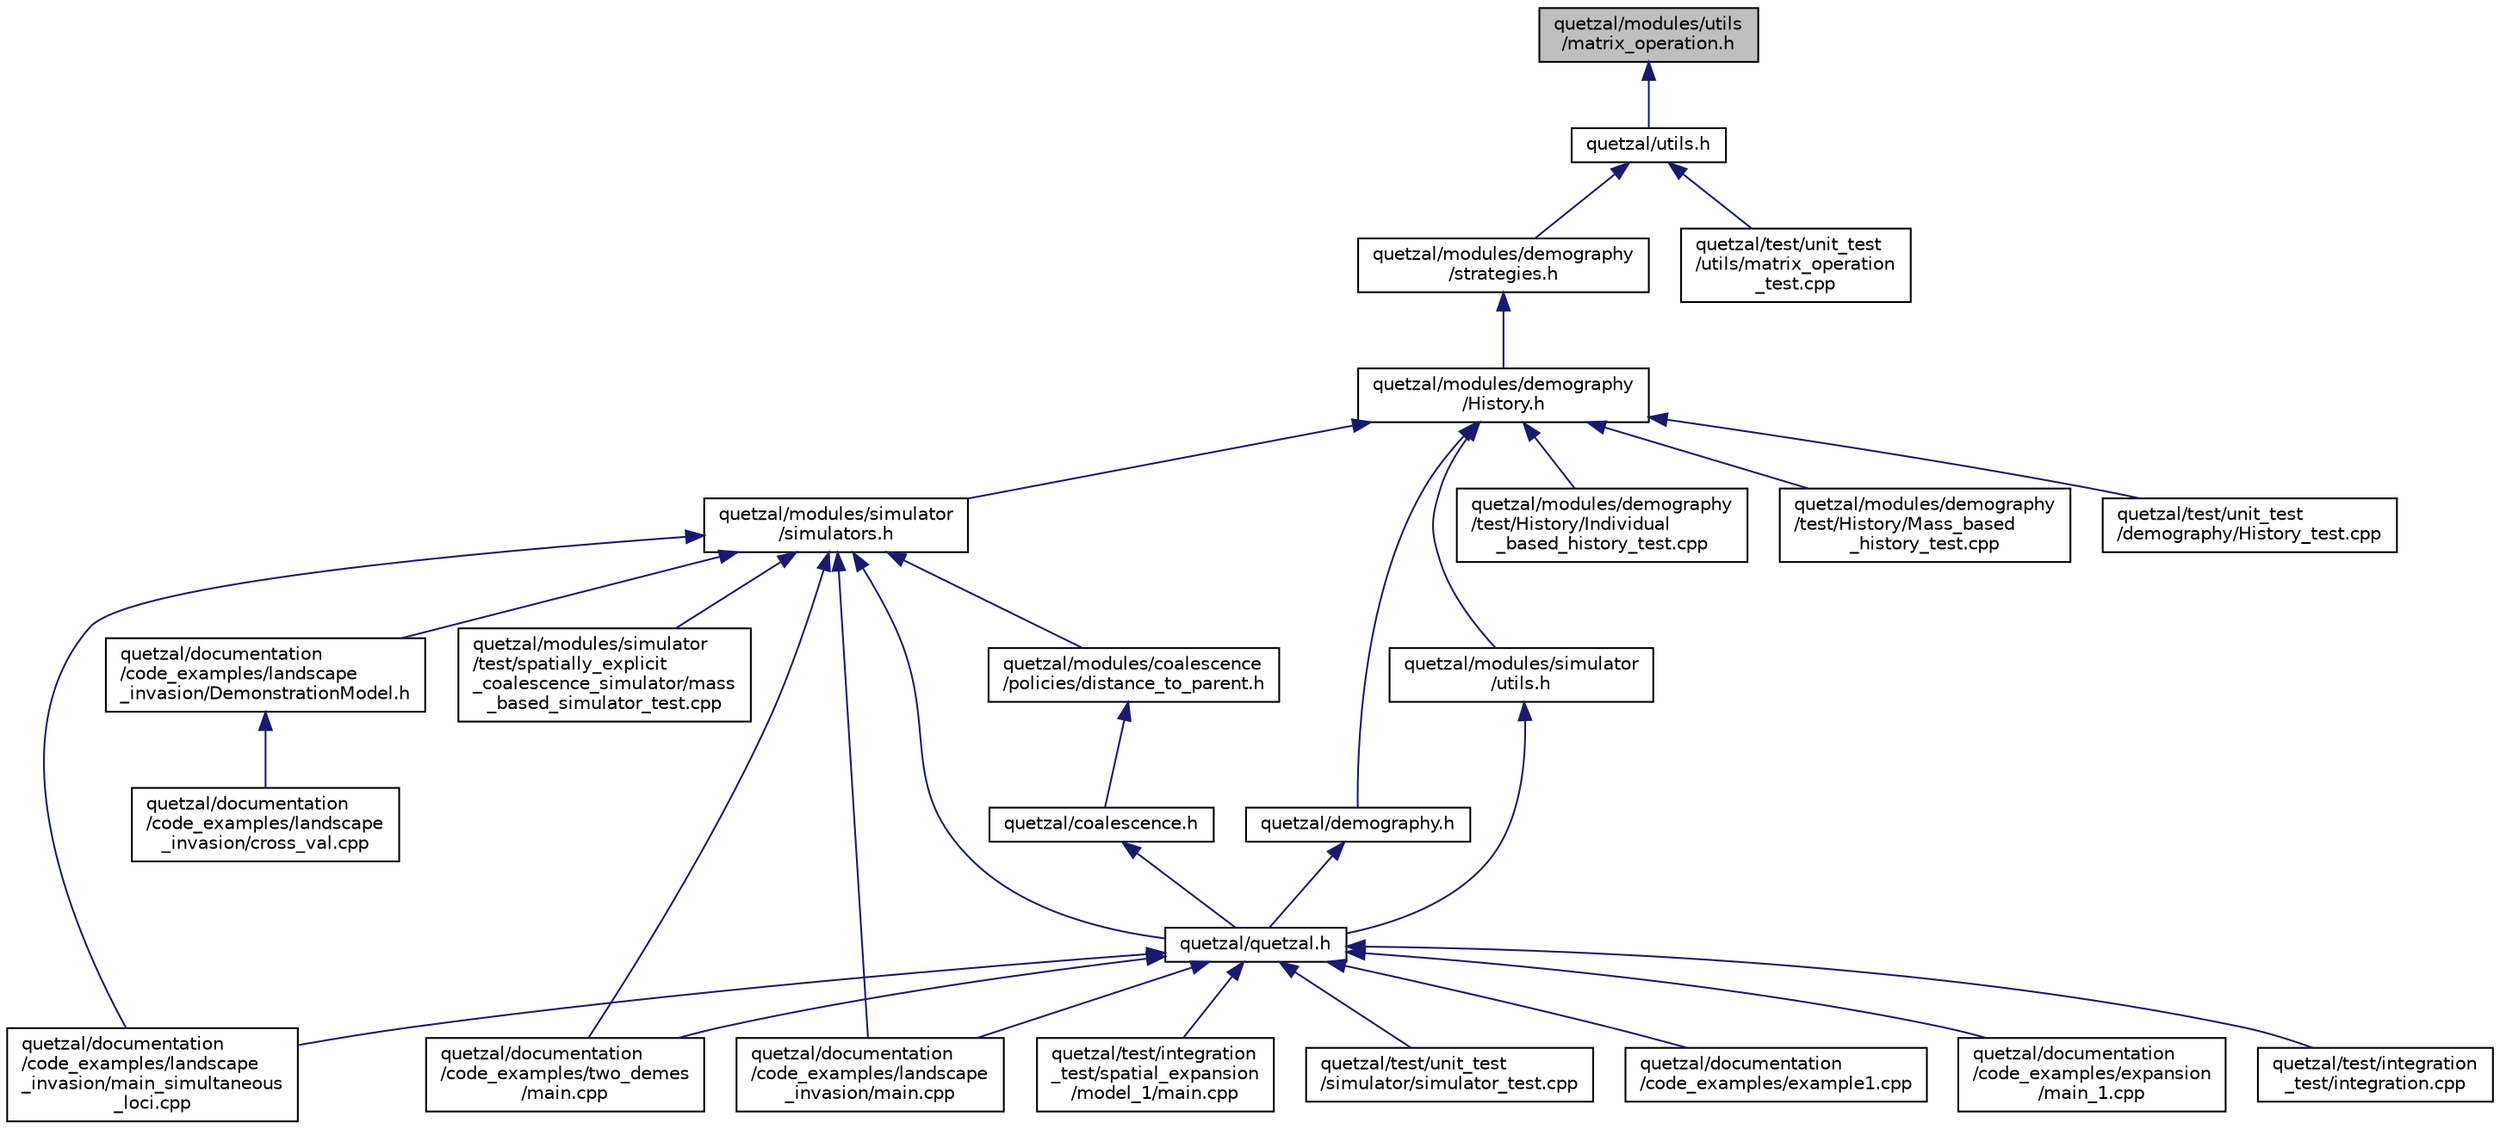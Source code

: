 digraph "quetzal/modules/utils/matrix_operation.h"
{
 // LATEX_PDF_SIZE
  edge [fontname="Helvetica",fontsize="10",labelfontname="Helvetica",labelfontsize="10"];
  node [fontname="Helvetica",fontsize="10",shape=record];
  Node6 [label="quetzal/modules/utils\l/matrix_operation.h",height=0.2,width=0.4,color="black", fillcolor="grey75", style="filled", fontcolor="black",tooltip=" "];
  Node6 -> Node7 [dir="back",color="midnightblue",fontsize="10",style="solid",fontname="Helvetica"];
  Node7 [label="quetzal/utils.h",height=0.2,width=0.4,color="black", fillcolor="white", style="filled",URL="$utils_8h.html",tooltip=" "];
  Node7 -> Node8 [dir="back",color="midnightblue",fontsize="10",style="solid",fontname="Helvetica"];
  Node8 [label="quetzal/modules/demography\l/strategies.h",height=0.2,width=0.4,color="black", fillcolor="white", style="filled",URL="$strategies_8h.html",tooltip=" "];
  Node8 -> Node9 [dir="back",color="midnightblue",fontsize="10",style="solid",fontname="Helvetica"];
  Node9 [label="quetzal/modules/demography\l/History.h",height=0.2,width=0.4,color="black", fillcolor="white", style="filled",URL="$_history_8h.html",tooltip=" "];
  Node9 -> Node10 [dir="back",color="midnightblue",fontsize="10",style="solid",fontname="Helvetica"];
  Node10 [label="quetzal/modules/simulator\l/simulators.h",height=0.2,width=0.4,color="black", fillcolor="white", style="filled",URL="$simulators_8h.html",tooltip=" "];
  Node10 -> Node11 [dir="back",color="midnightblue",fontsize="10",style="solid",fontname="Helvetica"];
  Node11 [label="quetzal/modules/coalescence\l/policies/distance_to_parent.h",height=0.2,width=0.4,color="black", fillcolor="white", style="filled",URL="$distance__to__parent_8h.html",tooltip=" "];
  Node11 -> Node12 [dir="back",color="midnightblue",fontsize="10",style="solid",fontname="Helvetica"];
  Node12 [label="quetzal/coalescence.h",height=0.2,width=0.4,color="black", fillcolor="white", style="filled",URL="$coalescence_8h.html",tooltip=" "];
  Node12 -> Node13 [dir="back",color="midnightblue",fontsize="10",style="solid",fontname="Helvetica"];
  Node13 [label="quetzal/quetzal.h",height=0.2,width=0.4,color="black", fillcolor="white", style="filled",URL="$quetzal_8h.html",tooltip=" "];
  Node13 -> Node14 [dir="back",color="midnightblue",fontsize="10",style="solid",fontname="Helvetica"];
  Node14 [label="quetzal/documentation\l/code_examples/example1.cpp",height=0.2,width=0.4,color="black", fillcolor="white", style="filled",URL="$example1_8cpp.html",tooltip=" "];
  Node13 -> Node15 [dir="back",color="midnightblue",fontsize="10",style="solid",fontname="Helvetica"];
  Node15 [label="quetzal/documentation\l/code_examples/expansion\l/main_1.cpp",height=0.2,width=0.4,color="black", fillcolor="white", style="filled",URL="$main__1_8cpp.html",tooltip=" "];
  Node13 -> Node16 [dir="back",color="midnightblue",fontsize="10",style="solid",fontname="Helvetica"];
  Node16 [label="quetzal/documentation\l/code_examples/landscape\l_invasion/main.cpp",height=0.2,width=0.4,color="black", fillcolor="white", style="filled",URL="$documentation_2code__examples_2landscape__invasion_2main_8cpp.html",tooltip=" "];
  Node13 -> Node17 [dir="back",color="midnightblue",fontsize="10",style="solid",fontname="Helvetica"];
  Node17 [label="quetzal/documentation\l/code_examples/landscape\l_invasion/main_simultaneous\l_loci.cpp",height=0.2,width=0.4,color="black", fillcolor="white", style="filled",URL="$main__simultaneous__loci_8cpp.html",tooltip=" "];
  Node13 -> Node18 [dir="back",color="midnightblue",fontsize="10",style="solid",fontname="Helvetica"];
  Node18 [label="quetzal/documentation\l/code_examples/two_demes\l/main.cpp",height=0.2,width=0.4,color="black", fillcolor="white", style="filled",URL="$documentation_2code__examples_2two__demes_2main_8cpp.html",tooltip=" "];
  Node13 -> Node19 [dir="back",color="midnightblue",fontsize="10",style="solid",fontname="Helvetica"];
  Node19 [label="quetzal/test/integration\l_test/integration.cpp",height=0.2,width=0.4,color="black", fillcolor="white", style="filled",URL="$integration_8cpp.html",tooltip=" "];
  Node13 -> Node20 [dir="back",color="midnightblue",fontsize="10",style="solid",fontname="Helvetica"];
  Node20 [label="quetzal/test/integration\l_test/spatial_expansion\l/model_1/main.cpp",height=0.2,width=0.4,color="black", fillcolor="white", style="filled",URL="$test_2integration__test_2spatial__expansion_2model__1_2main_8cpp.html",tooltip=" "];
  Node13 -> Node21 [dir="back",color="midnightblue",fontsize="10",style="solid",fontname="Helvetica"];
  Node21 [label="quetzal/test/unit_test\l/simulator/simulator_test.cpp",height=0.2,width=0.4,color="black", fillcolor="white", style="filled",URL="$simulator__test_8cpp.html",tooltip=" "];
  Node10 -> Node13 [dir="back",color="midnightblue",fontsize="10",style="solid",fontname="Helvetica"];
  Node10 -> Node22 [dir="back",color="midnightblue",fontsize="10",style="solid",fontname="Helvetica"];
  Node22 [label="quetzal/documentation\l/code_examples/landscape\l_invasion/DemonstrationModel.h",height=0.2,width=0.4,color="black", fillcolor="white", style="filled",URL="$_demonstration_model_8h.html",tooltip=" "];
  Node22 -> Node23 [dir="back",color="midnightblue",fontsize="10",style="solid",fontname="Helvetica"];
  Node23 [label="quetzal/documentation\l/code_examples/landscape\l_invasion/cross_val.cpp",height=0.2,width=0.4,color="black", fillcolor="white", style="filled",URL="$cross__val_8cpp.html",tooltip=" "];
  Node10 -> Node16 [dir="back",color="midnightblue",fontsize="10",style="solid",fontname="Helvetica"];
  Node10 -> Node17 [dir="back",color="midnightblue",fontsize="10",style="solid",fontname="Helvetica"];
  Node10 -> Node18 [dir="back",color="midnightblue",fontsize="10",style="solid",fontname="Helvetica"];
  Node10 -> Node24 [dir="back",color="midnightblue",fontsize="10",style="solid",fontname="Helvetica"];
  Node24 [label="quetzal/modules/simulator\l/test/spatially_explicit\l_coalescence_simulator/mass\l_based_simulator_test.cpp",height=0.2,width=0.4,color="black", fillcolor="white", style="filled",URL="$mass__based__simulator__test_8cpp.html",tooltip=" "];
  Node9 -> Node25 [dir="back",color="midnightblue",fontsize="10",style="solid",fontname="Helvetica"];
  Node25 [label="quetzal/demography.h",height=0.2,width=0.4,color="black", fillcolor="white", style="filled",URL="$demography_8h.html",tooltip=" "];
  Node25 -> Node13 [dir="back",color="midnightblue",fontsize="10",style="solid",fontname="Helvetica"];
  Node9 -> Node26 [dir="back",color="midnightblue",fontsize="10",style="solid",fontname="Helvetica"];
  Node26 [label="quetzal/modules/simulator\l/utils.h",height=0.2,width=0.4,color="black", fillcolor="white", style="filled",URL="$modules_2simulator_2utils_8h.html",tooltip=" "];
  Node26 -> Node13 [dir="back",color="midnightblue",fontsize="10",style="solid",fontname="Helvetica"];
  Node9 -> Node27 [dir="back",color="midnightblue",fontsize="10",style="solid",fontname="Helvetica"];
  Node27 [label="quetzal/modules/demography\l/test/History/Individual\l_based_history_test.cpp",height=0.2,width=0.4,color="black", fillcolor="white", style="filled",URL="$_individual__based__history__test_8cpp.html",tooltip=" "];
  Node9 -> Node28 [dir="back",color="midnightblue",fontsize="10",style="solid",fontname="Helvetica"];
  Node28 [label="quetzal/modules/demography\l/test/History/Mass_based\l_history_test.cpp",height=0.2,width=0.4,color="black", fillcolor="white", style="filled",URL="$_mass__based__history__test_8cpp.html",tooltip=" "];
  Node9 -> Node29 [dir="back",color="midnightblue",fontsize="10",style="solid",fontname="Helvetica"];
  Node29 [label="quetzal/test/unit_test\l/demography/History_test.cpp",height=0.2,width=0.4,color="black", fillcolor="white", style="filled",URL="$_history__test_8cpp.html",tooltip=" "];
  Node7 -> Node30 [dir="back",color="midnightblue",fontsize="10",style="solid",fontname="Helvetica"];
  Node30 [label="quetzal/test/unit_test\l/utils/matrix_operation\l_test.cpp",height=0.2,width=0.4,color="black", fillcolor="white", style="filled",URL="$matrix__operation__test_8cpp.html",tooltip=" "];
}
